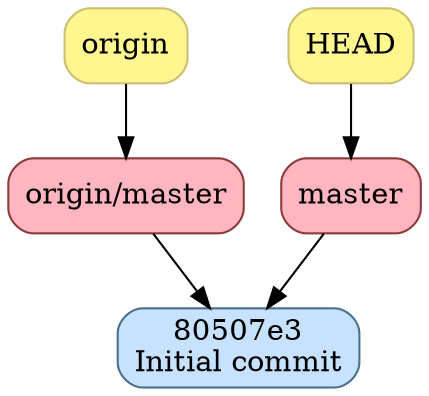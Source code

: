 digraph "git history" {
    node [shape="box", style="rounded,filled", color="skyblue4", fillcolor="slategray1"];
	"master" [color="indianred4", fillcolor="lightpink", label="master"];
	"master" -> "80507e3";
	"HEAD" [color="lightgoldenrod3", fillcolor="khaki1", label="HEAD"];
	"HEAD" -> "master";

	"origin/master" [color="indianred4", fillcolor="lightpink", label="origin/master"];
	"origin/master" -> "80507e3";
	"origin" [color="lightgoldenrod3", fillcolor="khaki1", label="origin"];
	"origin" -> "origin/master";

	"80507e3" [label="80507e3\nInitial commit"];
}
